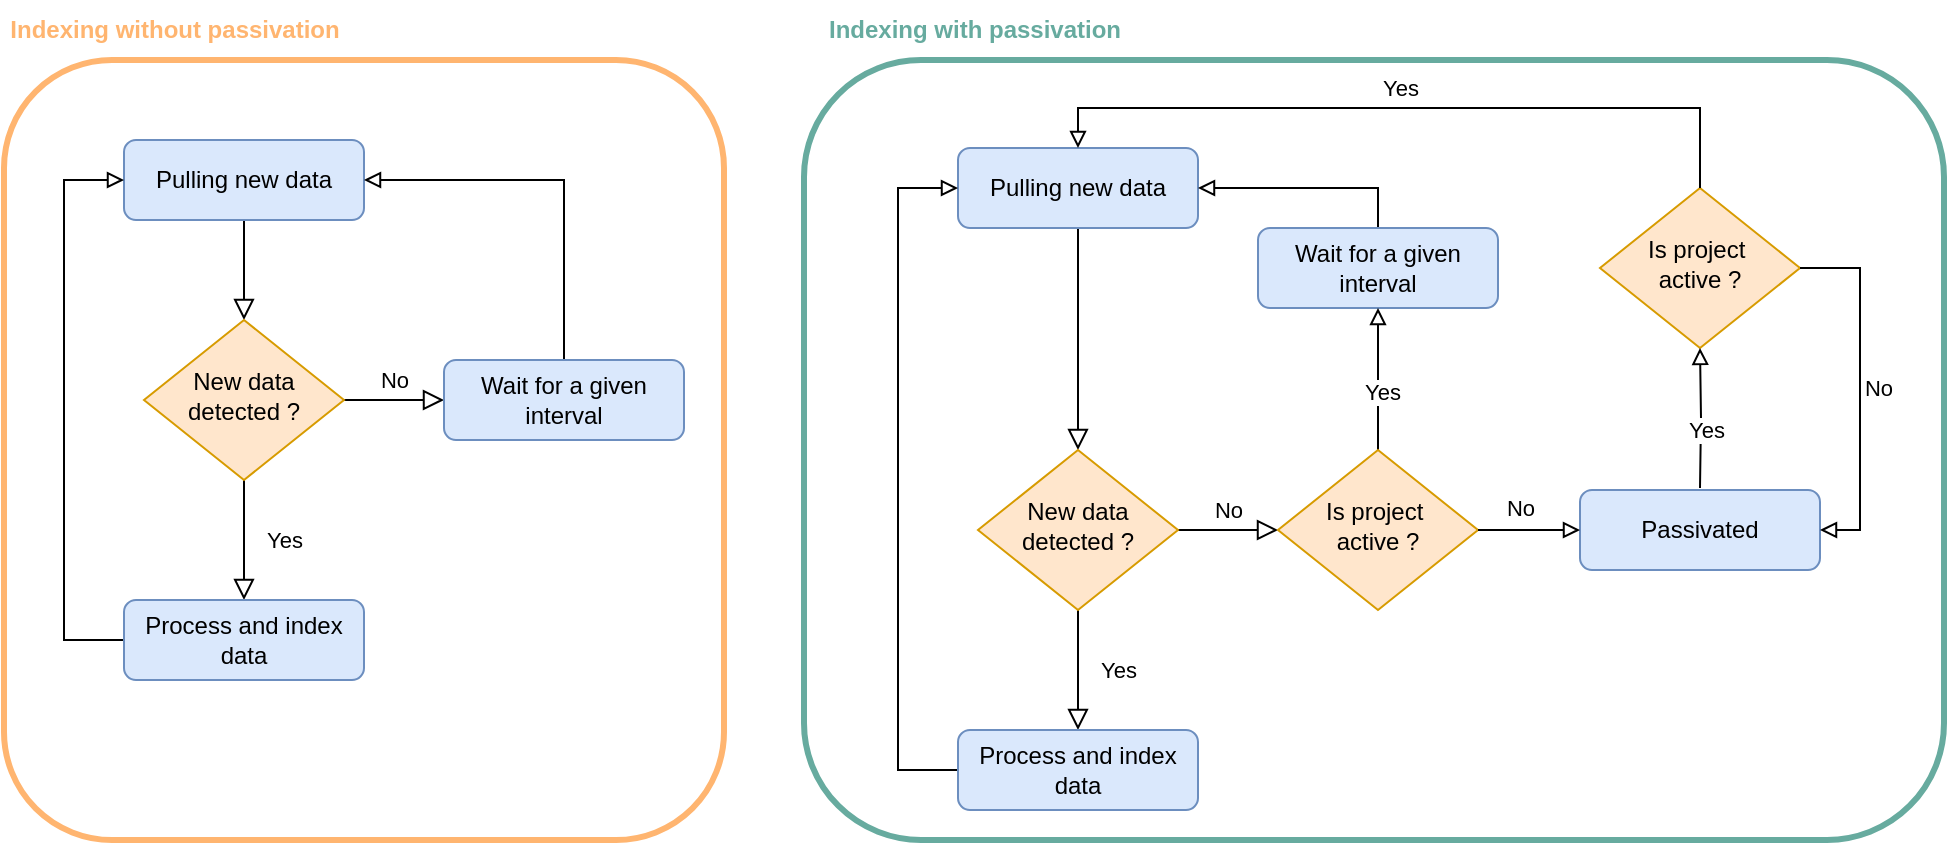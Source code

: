 <mxfile version="24.8.3">
  <diagram id="C5RBs43oDa-KdzZeNtuy" name="Page-1">
    <mxGraphModel dx="875" dy="501" grid="1" gridSize="10" guides="1" tooltips="1" connect="1" arrows="1" fold="1" page="1" pageScale="1" pageWidth="827" pageHeight="1169" math="0" shadow="0">
      <root>
        <mxCell id="WIyWlLk6GJQsqaUBKTNV-0" />
        <mxCell id="WIyWlLk6GJQsqaUBKTNV-1" parent="WIyWlLk6GJQsqaUBKTNV-0" />
        <mxCell id="dJcEcIP1LmpaNdM1S7pa-61" value="" style="rounded=1;whiteSpace=wrap;html=1;strokeColor=#67AB9F;strokeWidth=3;" vertex="1" parent="WIyWlLk6GJQsqaUBKTNV-1">
          <mxGeometry x="420" y="70" width="570" height="390" as="geometry" />
        </mxCell>
        <mxCell id="dJcEcIP1LmpaNdM1S7pa-59" value="" style="rounded=1;whiteSpace=wrap;html=1;strokeColor=#FFB570;strokeWidth=3;" vertex="1" parent="WIyWlLk6GJQsqaUBKTNV-1">
          <mxGeometry x="20" y="70" width="360" height="390" as="geometry" />
        </mxCell>
        <mxCell id="WIyWlLk6GJQsqaUBKTNV-2" value="" style="rounded=0;html=1;jettySize=auto;orthogonalLoop=1;fontSize=11;endArrow=block;endFill=0;endSize=8;strokeWidth=1;shadow=0;labelBackgroundColor=none;edgeStyle=orthogonalEdgeStyle;" parent="WIyWlLk6GJQsqaUBKTNV-1" source="WIyWlLk6GJQsqaUBKTNV-3" target="WIyWlLk6GJQsqaUBKTNV-6" edge="1">
          <mxGeometry relative="1" as="geometry" />
        </mxCell>
        <mxCell id="WIyWlLk6GJQsqaUBKTNV-3" value="Pulling new data" style="rounded=1;whiteSpace=wrap;html=1;fontSize=12;glass=0;strokeWidth=1;shadow=0;fillColor=#dae8fc;strokeColor=#6c8ebf;" parent="WIyWlLk6GJQsqaUBKTNV-1" vertex="1">
          <mxGeometry x="80" y="110" width="120" height="40" as="geometry" />
        </mxCell>
        <mxCell id="WIyWlLk6GJQsqaUBKTNV-4" value="Yes" style="rounded=0;html=1;jettySize=auto;orthogonalLoop=1;fontSize=11;endArrow=block;endFill=0;endSize=8;strokeWidth=1;shadow=0;labelBackgroundColor=none;edgeStyle=orthogonalEdgeStyle;entryX=0.5;entryY=0;entryDx=0;entryDy=0;" parent="WIyWlLk6GJQsqaUBKTNV-1" source="WIyWlLk6GJQsqaUBKTNV-6" target="dJcEcIP1LmpaNdM1S7pa-23" edge="1">
          <mxGeometry y="20" relative="1" as="geometry">
            <mxPoint as="offset" />
            <mxPoint x="150" y="340" as="targetPoint" />
          </mxGeometry>
        </mxCell>
        <mxCell id="WIyWlLk6GJQsqaUBKTNV-5" value="No" style="edgeStyle=orthogonalEdgeStyle;rounded=0;html=1;jettySize=auto;orthogonalLoop=1;fontSize=11;endArrow=block;endFill=0;endSize=8;strokeWidth=1;shadow=0;labelBackgroundColor=none;" parent="WIyWlLk6GJQsqaUBKTNV-1" source="WIyWlLk6GJQsqaUBKTNV-6" target="WIyWlLk6GJQsqaUBKTNV-7" edge="1">
          <mxGeometry y="10" relative="1" as="geometry">
            <mxPoint as="offset" />
          </mxGeometry>
        </mxCell>
        <mxCell id="dJcEcIP1LmpaNdM1S7pa-2" style="edgeStyle=orthogonalEdgeStyle;rounded=0;orthogonalLoop=1;jettySize=auto;html=1;exitX=0;exitY=0.5;exitDx=0;exitDy=0;entryX=0;entryY=0.5;entryDx=0;entryDy=0;endArrow=block;endFill=0;" edge="1" parent="WIyWlLk6GJQsqaUBKTNV-1" target="WIyWlLk6GJQsqaUBKTNV-3">
          <mxGeometry relative="1" as="geometry">
            <mxPoint x="90" y="360" as="sourcePoint" />
            <Array as="points">
              <mxPoint x="50" y="360" />
              <mxPoint x="50" y="130" />
            </Array>
          </mxGeometry>
        </mxCell>
        <mxCell id="WIyWlLk6GJQsqaUBKTNV-6" value="New data detected ?" style="rhombus;whiteSpace=wrap;html=1;shadow=0;fontFamily=Helvetica;fontSize=12;align=center;strokeWidth=1;spacing=6;spacingTop=-4;fillColor=#ffe6cc;strokeColor=#d79b00;" parent="WIyWlLk6GJQsqaUBKTNV-1" vertex="1">
          <mxGeometry x="90" y="200" width="100" height="80" as="geometry" />
        </mxCell>
        <mxCell id="dJcEcIP1LmpaNdM1S7pa-4" style="edgeStyle=orthogonalEdgeStyle;rounded=0;orthogonalLoop=1;jettySize=auto;html=1;exitX=0.5;exitY=0;exitDx=0;exitDy=0;entryX=1;entryY=0.5;entryDx=0;entryDy=0;endArrow=block;endFill=0;" edge="1" parent="WIyWlLk6GJQsqaUBKTNV-1" source="WIyWlLk6GJQsqaUBKTNV-7" target="WIyWlLk6GJQsqaUBKTNV-3">
          <mxGeometry relative="1" as="geometry" />
        </mxCell>
        <mxCell id="WIyWlLk6GJQsqaUBKTNV-7" value="Wait for a given interval" style="rounded=1;whiteSpace=wrap;html=1;fontSize=12;glass=0;strokeWidth=1;shadow=0;fillColor=#dae8fc;strokeColor=#6c8ebf;" parent="WIyWlLk6GJQsqaUBKTNV-1" vertex="1">
          <mxGeometry x="240" y="220" width="120" height="40" as="geometry" />
        </mxCell>
        <mxCell id="dJcEcIP1LmpaNdM1S7pa-23" value="Process and index data" style="rounded=1;whiteSpace=wrap;html=1;fontSize=12;glass=0;strokeWidth=1;shadow=0;fillColor=#dae8fc;strokeColor=#6c8ebf;" vertex="1" parent="WIyWlLk6GJQsqaUBKTNV-1">
          <mxGeometry x="80" y="340" width="120" height="40" as="geometry" />
        </mxCell>
        <mxCell id="dJcEcIP1LmpaNdM1S7pa-24" style="edgeStyle=orthogonalEdgeStyle;rounded=0;orthogonalLoop=1;jettySize=auto;html=1;exitX=0.5;exitY=1;exitDx=0;exitDy=0;" edge="1" parent="WIyWlLk6GJQsqaUBKTNV-1" source="dJcEcIP1LmpaNdM1S7pa-23" target="dJcEcIP1LmpaNdM1S7pa-23">
          <mxGeometry relative="1" as="geometry" />
        </mxCell>
        <mxCell id="dJcEcIP1LmpaNdM1S7pa-25" value="" style="rounded=0;html=1;jettySize=auto;orthogonalLoop=1;fontSize=11;endArrow=block;endFill=0;endSize=8;strokeWidth=1;shadow=0;labelBackgroundColor=none;edgeStyle=orthogonalEdgeStyle;" edge="1" parent="WIyWlLk6GJQsqaUBKTNV-1" source="dJcEcIP1LmpaNdM1S7pa-26" target="dJcEcIP1LmpaNdM1S7pa-30">
          <mxGeometry relative="1" as="geometry" />
        </mxCell>
        <mxCell id="dJcEcIP1LmpaNdM1S7pa-26" value="Pulling new data" style="rounded=1;whiteSpace=wrap;html=1;fontSize=12;glass=0;strokeWidth=1;shadow=0;fillColor=#dae8fc;strokeColor=#6c8ebf;" vertex="1" parent="WIyWlLk6GJQsqaUBKTNV-1">
          <mxGeometry x="497" y="114" width="120" height="40" as="geometry" />
        </mxCell>
        <mxCell id="dJcEcIP1LmpaNdM1S7pa-27" value="Yes" style="rounded=0;html=1;jettySize=auto;orthogonalLoop=1;fontSize=11;endArrow=block;endFill=0;endSize=8;strokeWidth=1;shadow=0;labelBackgroundColor=none;edgeStyle=orthogonalEdgeStyle;entryX=0.5;entryY=0;entryDx=0;entryDy=0;" edge="1" parent="WIyWlLk6GJQsqaUBKTNV-1" source="dJcEcIP1LmpaNdM1S7pa-30" target="dJcEcIP1LmpaNdM1S7pa-33">
          <mxGeometry y="20" relative="1" as="geometry">
            <mxPoint as="offset" />
            <mxPoint x="567" y="405" as="targetPoint" />
          </mxGeometry>
        </mxCell>
        <mxCell id="dJcEcIP1LmpaNdM1S7pa-28" value="No" style="edgeStyle=orthogonalEdgeStyle;rounded=0;html=1;jettySize=auto;orthogonalLoop=1;fontSize=11;endArrow=block;endFill=0;endSize=8;strokeWidth=1;shadow=0;labelBackgroundColor=none;entryX=0;entryY=0.5;entryDx=0;entryDy=0;" edge="1" parent="WIyWlLk6GJQsqaUBKTNV-1" source="dJcEcIP1LmpaNdM1S7pa-30" target="dJcEcIP1LmpaNdM1S7pa-35">
          <mxGeometry y="10" relative="1" as="geometry">
            <mxPoint as="offset" />
          </mxGeometry>
        </mxCell>
        <mxCell id="dJcEcIP1LmpaNdM1S7pa-29" style="edgeStyle=orthogonalEdgeStyle;rounded=0;orthogonalLoop=1;jettySize=auto;html=1;exitX=0;exitY=0.5;exitDx=0;exitDy=0;entryX=0;entryY=0.5;entryDx=0;entryDy=0;endArrow=block;endFill=0;" edge="1" parent="WIyWlLk6GJQsqaUBKTNV-1" target="dJcEcIP1LmpaNdM1S7pa-26" source="dJcEcIP1LmpaNdM1S7pa-33">
          <mxGeometry relative="1" as="geometry">
            <mxPoint x="507" y="364" as="sourcePoint" />
            <Array as="points">
              <mxPoint x="467" y="425" />
              <mxPoint x="467" y="134" />
            </Array>
          </mxGeometry>
        </mxCell>
        <mxCell id="dJcEcIP1LmpaNdM1S7pa-30" value="New data detected ?" style="rhombus;whiteSpace=wrap;html=1;shadow=0;fontFamily=Helvetica;fontSize=12;align=center;strokeWidth=1;spacing=6;spacingTop=-4;fillColor=#ffe6cc;strokeColor=#d79b00;" vertex="1" parent="WIyWlLk6GJQsqaUBKTNV-1">
          <mxGeometry x="507" y="265" width="100" height="80" as="geometry" />
        </mxCell>
        <mxCell id="dJcEcIP1LmpaNdM1S7pa-31" style="edgeStyle=orthogonalEdgeStyle;rounded=0;orthogonalLoop=1;jettySize=auto;html=1;exitX=0.5;exitY=0;exitDx=0;exitDy=0;entryX=1;entryY=0.5;entryDx=0;entryDy=0;endArrow=block;endFill=0;" edge="1" parent="WIyWlLk6GJQsqaUBKTNV-1" source="dJcEcIP1LmpaNdM1S7pa-32" target="dJcEcIP1LmpaNdM1S7pa-26">
          <mxGeometry relative="1" as="geometry" />
        </mxCell>
        <mxCell id="dJcEcIP1LmpaNdM1S7pa-32" value="Wait for a given interval" style="rounded=1;whiteSpace=wrap;html=1;fontSize=12;glass=0;strokeWidth=1;shadow=0;fillColor=#dae8fc;strokeColor=#6c8ebf;" vertex="1" parent="WIyWlLk6GJQsqaUBKTNV-1">
          <mxGeometry x="647" y="154" width="120" height="40" as="geometry" />
        </mxCell>
        <mxCell id="dJcEcIP1LmpaNdM1S7pa-33" value="Process and index data" style="rounded=1;whiteSpace=wrap;html=1;fontSize=12;glass=0;strokeWidth=1;shadow=0;fillColor=#dae8fc;strokeColor=#6c8ebf;" vertex="1" parent="WIyWlLk6GJQsqaUBKTNV-1">
          <mxGeometry x="497" y="405" width="120" height="40" as="geometry" />
        </mxCell>
        <mxCell id="dJcEcIP1LmpaNdM1S7pa-34" style="edgeStyle=orthogonalEdgeStyle;rounded=0;orthogonalLoop=1;jettySize=auto;html=1;exitX=0.5;exitY=1;exitDx=0;exitDy=0;" edge="1" parent="WIyWlLk6GJQsqaUBKTNV-1" source="dJcEcIP1LmpaNdM1S7pa-33" target="dJcEcIP1LmpaNdM1S7pa-33">
          <mxGeometry relative="1" as="geometry" />
        </mxCell>
        <mxCell id="dJcEcIP1LmpaNdM1S7pa-36" style="edgeStyle=orthogonalEdgeStyle;rounded=0;orthogonalLoop=1;jettySize=auto;html=1;exitX=0.5;exitY=0;exitDx=0;exitDy=0;entryX=0.5;entryY=1;entryDx=0;entryDy=0;endArrow=block;endFill=0;" edge="1" parent="WIyWlLk6GJQsqaUBKTNV-1" source="dJcEcIP1LmpaNdM1S7pa-35" target="dJcEcIP1LmpaNdM1S7pa-32">
          <mxGeometry relative="1" as="geometry" />
        </mxCell>
        <mxCell id="dJcEcIP1LmpaNdM1S7pa-37" value="Yes" style="edgeLabel;html=1;align=center;verticalAlign=middle;resizable=0;points=[];" vertex="1" connectable="0" parent="dJcEcIP1LmpaNdM1S7pa-36">
          <mxGeometry x="-0.183" y="-2" relative="1" as="geometry">
            <mxPoint as="offset" />
          </mxGeometry>
        </mxCell>
        <mxCell id="dJcEcIP1LmpaNdM1S7pa-35" value="&lt;div&gt;Is project&amp;nbsp;&lt;/div&gt;&lt;div&gt;active ?&lt;/div&gt;" style="rhombus;whiteSpace=wrap;html=1;shadow=0;fontFamily=Helvetica;fontSize=12;align=center;strokeWidth=1;spacing=6;spacingTop=-4;fillColor=#ffe6cc;strokeColor=#d79b00;" vertex="1" parent="WIyWlLk6GJQsqaUBKTNV-1">
          <mxGeometry x="657" y="265" width="100" height="80" as="geometry" />
        </mxCell>
        <mxCell id="dJcEcIP1LmpaNdM1S7pa-42" value="Passivated" style="rounded=1;whiteSpace=wrap;html=1;fontSize=12;glass=0;strokeWidth=1;shadow=0;fillColor=#dae8fc;strokeColor=#6c8ebf;" vertex="1" parent="WIyWlLk6GJQsqaUBKTNV-1">
          <mxGeometry x="808" y="285" width="120" height="40" as="geometry" />
        </mxCell>
        <mxCell id="dJcEcIP1LmpaNdM1S7pa-47" value="&lt;div&gt;Is project&amp;nbsp;&lt;/div&gt;&lt;div&gt;active ?&lt;/div&gt;" style="rhombus;whiteSpace=wrap;html=1;shadow=0;fontFamily=Helvetica;fontSize=12;align=center;strokeWidth=1;spacing=6;spacingTop=-4;fillColor=#ffe6cc;strokeColor=#d79b00;" vertex="1" parent="WIyWlLk6GJQsqaUBKTNV-1">
          <mxGeometry x="818" y="134" width="100" height="80" as="geometry" />
        </mxCell>
        <mxCell id="dJcEcIP1LmpaNdM1S7pa-50" style="edgeStyle=orthogonalEdgeStyle;rounded=0;orthogonalLoop=1;jettySize=auto;html=1;exitX=1;exitY=0.5;exitDx=0;exitDy=0;entryX=0;entryY=0.5;entryDx=0;entryDy=0;endArrow=block;endFill=0;" edge="1" parent="WIyWlLk6GJQsqaUBKTNV-1" source="dJcEcIP1LmpaNdM1S7pa-35" target="dJcEcIP1LmpaNdM1S7pa-42">
          <mxGeometry relative="1" as="geometry">
            <mxPoint x="717" y="275" as="sourcePoint" />
            <mxPoint x="717" y="204" as="targetPoint" />
          </mxGeometry>
        </mxCell>
        <mxCell id="dJcEcIP1LmpaNdM1S7pa-51" value="No" style="edgeLabel;html=1;align=center;verticalAlign=middle;resizable=0;points=[];" vertex="1" connectable="0" parent="dJcEcIP1LmpaNdM1S7pa-50">
          <mxGeometry x="-0.183" y="-2" relative="1" as="geometry">
            <mxPoint y="-13" as="offset" />
          </mxGeometry>
        </mxCell>
        <mxCell id="dJcEcIP1LmpaNdM1S7pa-52" style="edgeStyle=orthogonalEdgeStyle;rounded=0;orthogonalLoop=1;jettySize=auto;html=1;entryX=0.5;entryY=1;entryDx=0;entryDy=0;endArrow=block;endFill=0;" edge="1" parent="WIyWlLk6GJQsqaUBKTNV-1" target="dJcEcIP1LmpaNdM1S7pa-47">
          <mxGeometry relative="1" as="geometry">
            <mxPoint x="868" y="284" as="sourcePoint" />
            <mxPoint x="717" y="204" as="targetPoint" />
          </mxGeometry>
        </mxCell>
        <mxCell id="dJcEcIP1LmpaNdM1S7pa-53" value="Yes" style="edgeLabel;html=1;align=center;verticalAlign=middle;resizable=0;points=[];" vertex="1" connectable="0" parent="dJcEcIP1LmpaNdM1S7pa-52">
          <mxGeometry x="-0.183" y="-2" relative="1" as="geometry">
            <mxPoint as="offset" />
          </mxGeometry>
        </mxCell>
        <mxCell id="dJcEcIP1LmpaNdM1S7pa-54" style="edgeStyle=orthogonalEdgeStyle;rounded=0;orthogonalLoop=1;jettySize=auto;html=1;entryX=0.5;entryY=0;entryDx=0;entryDy=0;endArrow=block;endFill=0;exitX=0.5;exitY=0;exitDx=0;exitDy=0;" edge="1" parent="WIyWlLk6GJQsqaUBKTNV-1" source="dJcEcIP1LmpaNdM1S7pa-47" target="dJcEcIP1LmpaNdM1S7pa-26">
          <mxGeometry relative="1" as="geometry">
            <mxPoint x="878" y="294" as="sourcePoint" />
            <mxPoint x="878" y="224" as="targetPoint" />
          </mxGeometry>
        </mxCell>
        <mxCell id="dJcEcIP1LmpaNdM1S7pa-55" value="Yes" style="edgeLabel;html=1;align=center;verticalAlign=middle;resizable=0;points=[];" vertex="1" connectable="0" parent="dJcEcIP1LmpaNdM1S7pa-54">
          <mxGeometry x="-0.183" y="-2" relative="1" as="geometry">
            <mxPoint x="-39" y="-8" as="offset" />
          </mxGeometry>
        </mxCell>
        <mxCell id="dJcEcIP1LmpaNdM1S7pa-56" style="edgeStyle=orthogonalEdgeStyle;rounded=0;orthogonalLoop=1;jettySize=auto;html=1;entryX=1;entryY=0.5;entryDx=0;entryDy=0;endArrow=block;endFill=0;exitX=1;exitY=0.5;exitDx=0;exitDy=0;" edge="1" parent="WIyWlLk6GJQsqaUBKTNV-1" source="dJcEcIP1LmpaNdM1S7pa-47" target="dJcEcIP1LmpaNdM1S7pa-42">
          <mxGeometry relative="1" as="geometry">
            <mxPoint x="878" y="294" as="sourcePoint" />
            <mxPoint x="878" y="224" as="targetPoint" />
          </mxGeometry>
        </mxCell>
        <mxCell id="dJcEcIP1LmpaNdM1S7pa-57" value="No" style="edgeLabel;html=1;align=center;verticalAlign=middle;resizable=0;points=[];" vertex="1" connectable="0" parent="dJcEcIP1LmpaNdM1S7pa-56">
          <mxGeometry x="-0.183" y="-2" relative="1" as="geometry">
            <mxPoint x="11" y="16" as="offset" />
          </mxGeometry>
        </mxCell>
        <mxCell id="dJcEcIP1LmpaNdM1S7pa-60" value="Indexing without passivation" style="text;html=1;align=center;verticalAlign=middle;resizable=0;points=[];autosize=1;strokeColor=none;fillColor=none;fontColor=#FFB570;fontStyle=1" vertex="1" parent="WIyWlLk6GJQsqaUBKTNV-1">
          <mxGeometry x="20" y="40" width="170" height="30" as="geometry" />
        </mxCell>
        <mxCell id="dJcEcIP1LmpaNdM1S7pa-62" value="Indexing with passivation" style="text;html=1;align=center;verticalAlign=middle;resizable=0;points=[];autosize=1;strokeColor=none;fillColor=none;fontColor=#67AB9F;fontStyle=1" vertex="1" parent="WIyWlLk6GJQsqaUBKTNV-1">
          <mxGeometry x="425" y="40" width="160" height="30" as="geometry" />
        </mxCell>
      </root>
    </mxGraphModel>
  </diagram>
</mxfile>
